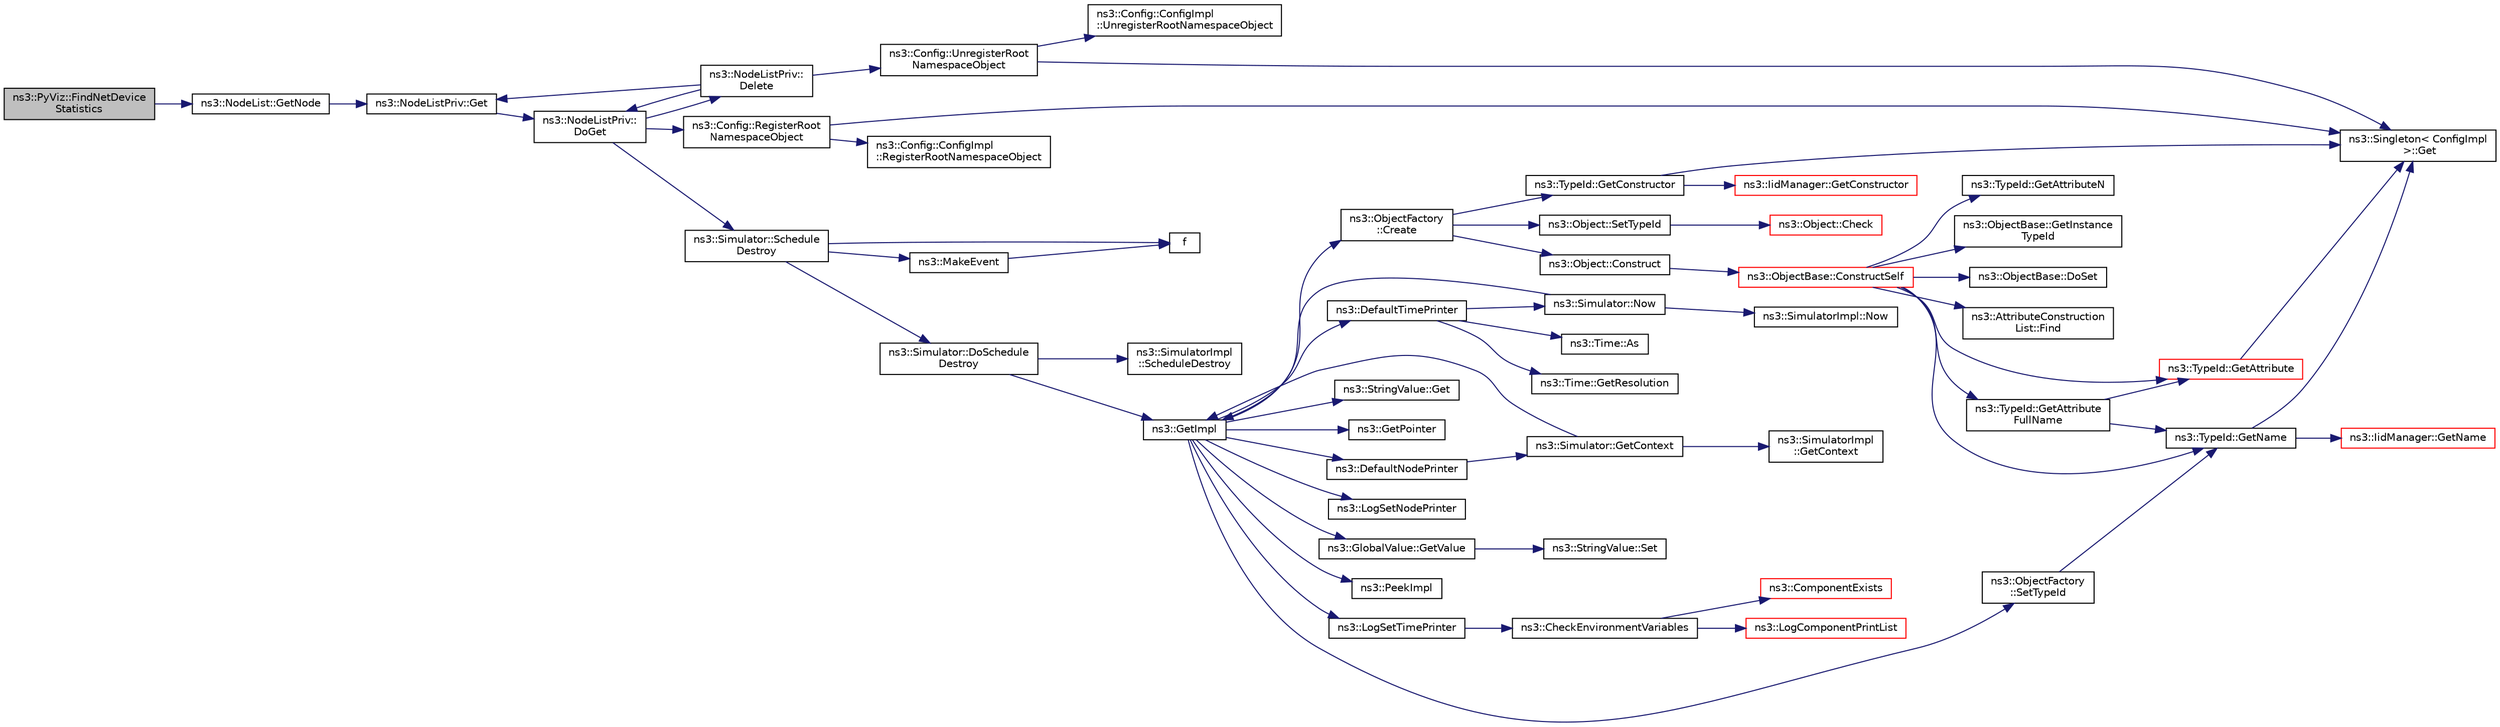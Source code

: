 digraph "ns3::PyViz::FindNetDeviceStatistics"
{
 // LATEX_PDF_SIZE
  edge [fontname="Helvetica",fontsize="10",labelfontname="Helvetica",labelfontsize="10"];
  node [fontname="Helvetica",fontsize="10",shape=record];
  rankdir="LR";
  Node1 [label="ns3::PyViz::FindNetDevice\lStatistics",height=0.2,width=0.4,color="black", fillcolor="grey75", style="filled", fontcolor="black",tooltip="Findnet device statistics function."];
  Node1 -> Node2 [color="midnightblue",fontsize="10",style="solid",fontname="Helvetica"];
  Node2 [label="ns3::NodeList::GetNode",height=0.2,width=0.4,color="black", fillcolor="white", style="filled",URL="$classns3_1_1_node_list.html#a80ac09977d48d29db5c704ac8483cf6c",tooltip=" "];
  Node2 -> Node3 [color="midnightblue",fontsize="10",style="solid",fontname="Helvetica"];
  Node3 [label="ns3::NodeListPriv::Get",height=0.2,width=0.4,color="black", fillcolor="white", style="filled",URL="$classns3_1_1_node_list_priv.html#a746ce1482b3c1cf31d5a50cd55cffa92",tooltip="Get the node list object."];
  Node3 -> Node4 [color="midnightblue",fontsize="10",style="solid",fontname="Helvetica"];
  Node4 [label="ns3::NodeListPriv::\lDoGet",height=0.2,width=0.4,color="black", fillcolor="white", style="filled",URL="$classns3_1_1_node_list_priv.html#a6f0222de939567a488905f1c6876c4ca",tooltip="Get the node list object."];
  Node4 -> Node5 [color="midnightblue",fontsize="10",style="solid",fontname="Helvetica"];
  Node5 [label="ns3::NodeListPriv::\lDelete",height=0.2,width=0.4,color="black", fillcolor="white", style="filled",URL="$classns3_1_1_node_list_priv.html#a74f1811844a3891e71d8d9adbe81c33e",tooltip="Delete the nodes list object."];
  Node5 -> Node4 [color="midnightblue",fontsize="10",style="solid",fontname="Helvetica"];
  Node5 -> Node3 [color="midnightblue",fontsize="10",style="solid",fontname="Helvetica"];
  Node5 -> Node6 [color="midnightblue",fontsize="10",style="solid",fontname="Helvetica"];
  Node6 [label="ns3::Config::UnregisterRoot\lNamespaceObject",height=0.2,width=0.4,color="black", fillcolor="white", style="filled",URL="$group__config.html#gac04cd4b31e97845ee008d101218e66b1",tooltip=" "];
  Node6 -> Node7 [color="midnightblue",fontsize="10",style="solid",fontname="Helvetica"];
  Node7 [label="ns3::Singleton\< ConfigImpl\l \>::Get",height=0.2,width=0.4,color="black", fillcolor="white", style="filled",URL="$classns3_1_1_singleton.html#a80a2cd3c25a27ea72add7a9f7a141ffa",tooltip="Get a pointer to the singleton instance."];
  Node6 -> Node8 [color="midnightblue",fontsize="10",style="solid",fontname="Helvetica"];
  Node8 [label="ns3::Config::ConfigImpl\l::UnregisterRootNamespaceObject",height=0.2,width=0.4,color="black", fillcolor="white", style="filled",URL="$classns3_1_1_config_1_1_config_impl.html#a0226ce57c9eb138589339e6971991ac5",tooltip=" "];
  Node4 -> Node9 [color="midnightblue",fontsize="10",style="solid",fontname="Helvetica"];
  Node9 [label="ns3::Config::RegisterRoot\lNamespaceObject",height=0.2,width=0.4,color="black", fillcolor="white", style="filled",URL="$group__config.html#gadf663c596f54bed678e83cccd4e3d9d5",tooltip=" "];
  Node9 -> Node7 [color="midnightblue",fontsize="10",style="solid",fontname="Helvetica"];
  Node9 -> Node10 [color="midnightblue",fontsize="10",style="solid",fontname="Helvetica"];
  Node10 [label="ns3::Config::ConfigImpl\l::RegisterRootNamespaceObject",height=0.2,width=0.4,color="black", fillcolor="white", style="filled",URL="$classns3_1_1_config_1_1_config_impl.html#adc8bac6528fedf56e2c9dfe7ff28ac5b",tooltip=" "];
  Node4 -> Node11 [color="midnightblue",fontsize="10",style="solid",fontname="Helvetica"];
  Node11 [label="ns3::Simulator::Schedule\lDestroy",height=0.2,width=0.4,color="black", fillcolor="white", style="filled",URL="$classns3_1_1_simulator.html#a90f34279abc3b308d23a3dea7bffbdc0",tooltip="Schedule an event to run at the end of the simulation, when Simulator::Destroy() is called."];
  Node11 -> Node12 [color="midnightblue",fontsize="10",style="solid",fontname="Helvetica"];
  Node12 [label="ns3::Simulator::DoSchedule\lDestroy",height=0.2,width=0.4,color="black", fillcolor="white", style="filled",URL="$classns3_1_1_simulator.html#a00139c9c4e854aca72063485518c0d52",tooltip="Implementation of the various ScheduleDestroy methods."];
  Node12 -> Node13 [color="midnightblue",fontsize="10",style="solid",fontname="Helvetica"];
  Node13 [label="ns3::GetImpl",height=0.2,width=0.4,color="black", fillcolor="white", style="filled",URL="$group__simulator.html#ga42eb4eddad41528d4d99794a3dae3fd0",tooltip="Get the SimulatorImpl singleton."];
  Node13 -> Node14 [color="midnightblue",fontsize="10",style="solid",fontname="Helvetica"];
  Node14 [label="ns3::ObjectFactory\l::Create",height=0.2,width=0.4,color="black", fillcolor="white", style="filled",URL="$classns3_1_1_object_factory.html#a52eda277f4aaab54266134ba48102ad7",tooltip="Create an Object instance of the configured TypeId."];
  Node14 -> Node15 [color="midnightblue",fontsize="10",style="solid",fontname="Helvetica"];
  Node15 [label="ns3::Object::Construct",height=0.2,width=0.4,color="black", fillcolor="white", style="filled",URL="$classns3_1_1_object.html#a636e8411dc5228771f45c9b805d348fa",tooltip="Initialize all member variables registered as Attributes of this TypeId."];
  Node15 -> Node16 [color="midnightblue",fontsize="10",style="solid",fontname="Helvetica"];
  Node16 [label="ns3::ObjectBase::ConstructSelf",height=0.2,width=0.4,color="red", fillcolor="white", style="filled",URL="$classns3_1_1_object_base.html#a5cda18dec6d0744cb652a3ed60056958",tooltip="Complete construction of ObjectBase; invoked by derived classes."];
  Node16 -> Node17 [color="midnightblue",fontsize="10",style="solid",fontname="Helvetica"];
  Node17 [label="ns3::ObjectBase::DoSet",height=0.2,width=0.4,color="black", fillcolor="white", style="filled",URL="$classns3_1_1_object_base.html#afe5f2f7b2fabc99aa33f9bb434e3b695",tooltip="Attempt to set the value referenced by the accessor spec to a valid value according to the checker,..."];
  Node16 -> Node18 [color="midnightblue",fontsize="10",style="solid",fontname="Helvetica"];
  Node18 [label="ns3::AttributeConstruction\lList::Find",height=0.2,width=0.4,color="black", fillcolor="white", style="filled",URL="$classns3_1_1_attribute_construction_list.html#a02d64d7a11d4605d2aa19be66a2ed629",tooltip="Find an Attribute in the list from its AttributeChecker."];
  Node16 -> Node19 [color="midnightblue",fontsize="10",style="solid",fontname="Helvetica"];
  Node19 [label="ns3::TypeId::GetAttribute",height=0.2,width=0.4,color="red", fillcolor="white", style="filled",URL="$classns3_1_1_type_id.html#a796434fa73c5e54a9a86f24144d13738",tooltip="Get Attribute information by index."];
  Node19 -> Node7 [color="midnightblue",fontsize="10",style="solid",fontname="Helvetica"];
  Node16 -> Node21 [color="midnightblue",fontsize="10",style="solid",fontname="Helvetica"];
  Node21 [label="ns3::TypeId::GetAttribute\lFullName",height=0.2,width=0.4,color="black", fillcolor="white", style="filled",URL="$classns3_1_1_type_id.html#a750c20decd8786e40ae504f566345177",tooltip="Get the Attribute name by index."];
  Node21 -> Node19 [color="midnightblue",fontsize="10",style="solid",fontname="Helvetica"];
  Node21 -> Node22 [color="midnightblue",fontsize="10",style="solid",fontname="Helvetica"];
  Node22 [label="ns3::TypeId::GetName",height=0.2,width=0.4,color="black", fillcolor="white", style="filled",URL="$classns3_1_1_type_id.html#abc4965475a579c2afdc668d7a7d58374",tooltip="Get the name."];
  Node22 -> Node7 [color="midnightblue",fontsize="10",style="solid",fontname="Helvetica"];
  Node22 -> Node23 [color="midnightblue",fontsize="10",style="solid",fontname="Helvetica"];
  Node23 [label="ns3::IidManager::GetName",height=0.2,width=0.4,color="red", fillcolor="white", style="filled",URL="$classns3_1_1_iid_manager.html#a6658aaa8120efd885e98addb76a6f1d4",tooltip="Get the name of a type id."];
  Node16 -> Node25 [color="midnightblue",fontsize="10",style="solid",fontname="Helvetica"];
  Node25 [label="ns3::TypeId::GetAttributeN",height=0.2,width=0.4,color="black", fillcolor="white", style="filled",URL="$classns3_1_1_type_id.html#a1245644561332f12386451406295a8d8",tooltip="Get the number of attributes."];
  Node16 -> Node26 [color="midnightblue",fontsize="10",style="solid",fontname="Helvetica"];
  Node26 [label="ns3::ObjectBase::GetInstance\lTypeId",height=0.2,width=0.4,color="black", fillcolor="white", style="filled",URL="$classns3_1_1_object_base.html#abe5b43a6f5b99a92a4c3122db31f06fb",tooltip="Get the most derived TypeId for this Object."];
  Node16 -> Node22 [color="midnightblue",fontsize="10",style="solid",fontname="Helvetica"];
  Node14 -> Node38 [color="midnightblue",fontsize="10",style="solid",fontname="Helvetica"];
  Node38 [label="ns3::TypeId::GetConstructor",height=0.2,width=0.4,color="black", fillcolor="white", style="filled",URL="$classns3_1_1_type_id.html#a66b2628edf921fc88945ec8a8f3a1683",tooltip="Get the constructor callback."];
  Node38 -> Node7 [color="midnightblue",fontsize="10",style="solid",fontname="Helvetica"];
  Node38 -> Node39 [color="midnightblue",fontsize="10",style="solid",fontname="Helvetica"];
  Node39 [label="ns3::IidManager::GetConstructor",height=0.2,width=0.4,color="red", fillcolor="white", style="filled",URL="$classns3_1_1_iid_manager.html#a5222ca2d43248c46812b39b993eb2e08",tooltip="Get the constructor Callback of a type id."];
  Node14 -> Node40 [color="midnightblue",fontsize="10",style="solid",fontname="Helvetica"];
  Node40 [label="ns3::Object::SetTypeId",height=0.2,width=0.4,color="black", fillcolor="white", style="filled",URL="$classns3_1_1_object.html#a19b1ebd8ec8fe404845e665880a6c5ad",tooltip="Set the TypeId of this Object."];
  Node40 -> Node41 [color="midnightblue",fontsize="10",style="solid",fontname="Helvetica"];
  Node41 [label="ns3::Object::Check",height=0.2,width=0.4,color="red", fillcolor="white", style="filled",URL="$classns3_1_1_object.html#a95070404e096887e1f126eae20c37f70",tooltip="Verify that this Object is still live, by checking it's reference count."];
  Node13 -> Node43 [color="midnightblue",fontsize="10",style="solid",fontname="Helvetica"];
  Node43 [label="ns3::DefaultNodePrinter",height=0.2,width=0.4,color="black", fillcolor="white", style="filled",URL="$group__logging.html#gac4c06cbbed12229d85991ced145f6be2",tooltip="Default node id printer implementation."];
  Node43 -> Node44 [color="midnightblue",fontsize="10",style="solid",fontname="Helvetica"];
  Node44 [label="ns3::Simulator::GetContext",height=0.2,width=0.4,color="black", fillcolor="white", style="filled",URL="$classns3_1_1_simulator.html#a8514b74ee2c42916b351b33c4a963bb0",tooltip="Get the current simulation context."];
  Node44 -> Node45 [color="midnightblue",fontsize="10",style="solid",fontname="Helvetica"];
  Node45 [label="ns3::SimulatorImpl\l::GetContext",height=0.2,width=0.4,color="black", fillcolor="white", style="filled",URL="$classns3_1_1_simulator_impl.html#a8b66270c97766c0adb997e2535648557",tooltip="Get the current simulation context."];
  Node44 -> Node13 [color="midnightblue",fontsize="10",style="solid",fontname="Helvetica"];
  Node13 -> Node46 [color="midnightblue",fontsize="10",style="solid",fontname="Helvetica"];
  Node46 [label="ns3::DefaultTimePrinter",height=0.2,width=0.4,color="black", fillcolor="white", style="filled",URL="$namespacens3.html#ae01c3c7786b644dfb8a0bb8f1201b269",tooltip="Default Time printer."];
  Node46 -> Node47 [color="midnightblue",fontsize="10",style="solid",fontname="Helvetica"];
  Node47 [label="ns3::Time::As",height=0.2,width=0.4,color="black", fillcolor="white", style="filled",URL="$classns3_1_1_time.html#ad5198e31c2512226ca0e58b31fad7fd0",tooltip="Attach a unit to a Time, to facilitate output in a specific unit."];
  Node46 -> Node48 [color="midnightblue",fontsize="10",style="solid",fontname="Helvetica"];
  Node48 [label="ns3::Time::GetResolution",height=0.2,width=0.4,color="black", fillcolor="white", style="filled",URL="$classns3_1_1_time.html#a1444f0f08b5e19f031157609e32fcf98",tooltip=" "];
  Node46 -> Node49 [color="midnightblue",fontsize="10",style="solid",fontname="Helvetica"];
  Node49 [label="ns3::Simulator::Now",height=0.2,width=0.4,color="black", fillcolor="white", style="filled",URL="$classns3_1_1_simulator.html#ac3178fa975b419f7875e7105be122800",tooltip="Return the current simulation virtual time."];
  Node49 -> Node13 [color="midnightblue",fontsize="10",style="solid",fontname="Helvetica"];
  Node49 -> Node50 [color="midnightblue",fontsize="10",style="solid",fontname="Helvetica"];
  Node50 [label="ns3::SimulatorImpl::Now",height=0.2,width=0.4,color="black", fillcolor="white", style="filled",URL="$classns3_1_1_simulator_impl.html#aa516c50060846adc6fd316e83ef0797c",tooltip="Return the current simulation virtual time."];
  Node13 -> Node51 [color="midnightblue",fontsize="10",style="solid",fontname="Helvetica"];
  Node51 [label="ns3::StringValue::Get",height=0.2,width=0.4,color="black", fillcolor="white", style="filled",URL="$classns3_1_1_string_value.html#a6f208c2778fe1c7882e5cb429b8326ae",tooltip=" "];
  Node13 -> Node52 [color="midnightblue",fontsize="10",style="solid",fontname="Helvetica"];
  Node52 [label="ns3::GetPointer",height=0.2,width=0.4,color="black", fillcolor="white", style="filled",URL="$namespacens3.html#ab4e173cdfd43d17c1a40d5348510a670",tooltip=" "];
  Node13 -> Node53 [color="midnightblue",fontsize="10",style="solid",fontname="Helvetica"];
  Node53 [label="ns3::GlobalValue::GetValue",height=0.2,width=0.4,color="black", fillcolor="white", style="filled",URL="$classns3_1_1_global_value.html#a48a99242193fb69609a17332733e8600",tooltip="Get the value."];
  Node53 -> Node54 [color="midnightblue",fontsize="10",style="solid",fontname="Helvetica"];
  Node54 [label="ns3::StringValue::Set",height=0.2,width=0.4,color="black", fillcolor="white", style="filled",URL="$classns3_1_1_string_value.html#a17693012c6f2c52875e0d631fbf40155",tooltip="Set the value."];
  Node13 -> Node55 [color="midnightblue",fontsize="10",style="solid",fontname="Helvetica"];
  Node55 [label="ns3::LogSetNodePrinter",height=0.2,width=0.4,color="black", fillcolor="white", style="filled",URL="$namespacens3.html#aebac73305345f2e2803fdeb102a7705e",tooltip="Set the LogNodePrinter function to be used to prepend log messages with the node id."];
  Node13 -> Node56 [color="midnightblue",fontsize="10",style="solid",fontname="Helvetica"];
  Node56 [label="ns3::LogSetTimePrinter",height=0.2,width=0.4,color="black", fillcolor="white", style="filled",URL="$namespacens3.html#a46cd76678f7da29799d1b41994e12ec1",tooltip="Set the TimePrinter function to be used to prepend log messages with the simulation time."];
  Node56 -> Node57 [color="midnightblue",fontsize="10",style="solid",fontname="Helvetica"];
  Node57 [label="ns3::CheckEnvironmentVariables",height=0.2,width=0.4,color="black", fillcolor="white", style="filled",URL="$group__logging.html#gacdc0bdeb2d8a90089d4fb09c4b8569ff",tooltip="Parse the NS_LOG environment variable."];
  Node57 -> Node58 [color="midnightblue",fontsize="10",style="solid",fontname="Helvetica"];
  Node58 [label="ns3::ComponentExists",height=0.2,width=0.4,color="red", fillcolor="white", style="filled",URL="$group__logging.html#gaadcc698770aae684c54dbd1ef4e4b37a",tooltip="Check if a log component exists."];
  Node57 -> Node60 [color="midnightblue",fontsize="10",style="solid",fontname="Helvetica"];
  Node60 [label="ns3::LogComponentPrintList",height=0.2,width=0.4,color="red", fillcolor="white", style="filled",URL="$namespacens3.html#a5252703c3f8260fd6dc609f1b276e57c",tooltip="Print the list of logging messages available."];
  Node13 -> Node61 [color="midnightblue",fontsize="10",style="solid",fontname="Helvetica"];
  Node61 [label="ns3::PeekImpl",height=0.2,width=0.4,color="black", fillcolor="white", style="filled",URL="$group__simulator.html#ga233c5c38de117e4e4a5a9cd168694792",tooltip="Get the static SimulatorImpl instance."];
  Node13 -> Node62 [color="midnightblue",fontsize="10",style="solid",fontname="Helvetica"];
  Node62 [label="ns3::ObjectFactory\l::SetTypeId",height=0.2,width=0.4,color="black", fillcolor="white", style="filled",URL="$classns3_1_1_object_factory.html#a77dcd099064038a1eb7a6b8251229ec3",tooltip="Set the TypeId of the Objects to be created by this factory."];
  Node62 -> Node22 [color="midnightblue",fontsize="10",style="solid",fontname="Helvetica"];
  Node12 -> Node63 [color="midnightblue",fontsize="10",style="solid",fontname="Helvetica"];
  Node63 [label="ns3::SimulatorImpl\l::ScheduleDestroy",height=0.2,width=0.4,color="black", fillcolor="white", style="filled",URL="$classns3_1_1_simulator_impl.html#a04f4a00ed04886ed0b9982038c3ed5f9",tooltip="Schedule an event to run at the end of the simulation, after the Stop() time or condition has been re..."];
  Node11 -> Node64 [color="midnightblue",fontsize="10",style="solid",fontname="Helvetica"];
  Node64 [label="f",height=0.2,width=0.4,color="black", fillcolor="white", style="filled",URL="$80211b_8c.html#ae7ffc1a8f84fa47a0812b2f2b9627132",tooltip=" "];
  Node11 -> Node65 [color="midnightblue",fontsize="10",style="solid",fontname="Helvetica"];
  Node65 [label="ns3::MakeEvent",height=0.2,width=0.4,color="black", fillcolor="white", style="filled",URL="$group__makeeventfnptr.html#ga289a28a2497c18a9bd299e5e2014094b",tooltip="Make an EventImpl from a function pointer taking varying numbers of arguments."];
  Node65 -> Node64 [color="midnightblue",fontsize="10",style="solid",fontname="Helvetica"];
}
